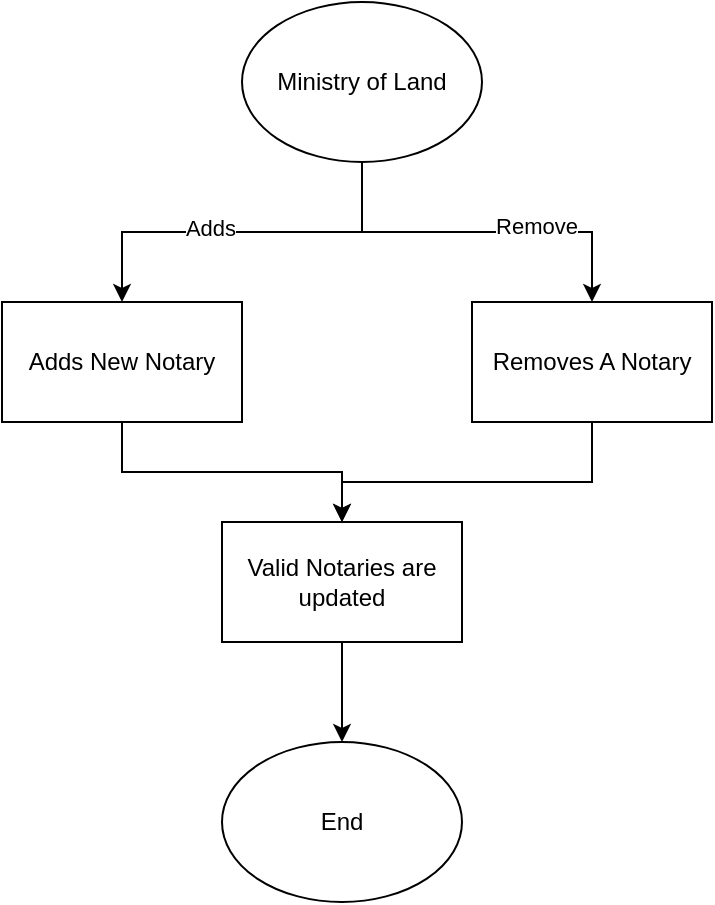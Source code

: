 <mxfile version="20.2.1" type="device"><diagram id="RmO3oDUgIQwsgdagDryO" name="Page-1"><mxGraphModel dx="1038" dy="539" grid="1" gridSize="10" guides="1" tooltips="1" connect="1" arrows="1" fold="1" page="1" pageScale="1" pageWidth="850" pageHeight="1100" math="0" shadow="0"><root><mxCell id="0"/><mxCell id="1" parent="0"/><mxCell id="AF1UCHueKT5o407hxp1A-4" style="edgeStyle=orthogonalEdgeStyle;rounded=0;orthogonalLoop=1;jettySize=auto;html=1;" edge="1" parent="1" source="AF1UCHueKT5o407hxp1A-1" target="AF1UCHueKT5o407hxp1A-2"><mxGeometry relative="1" as="geometry"/></mxCell><mxCell id="AF1UCHueKT5o407hxp1A-6" value="Adds" style="edgeLabel;html=1;align=center;verticalAlign=middle;resizable=0;points=[];" vertex="1" connectable="0" parent="AF1UCHueKT5o407hxp1A-4"><mxGeometry x="0.171" y="-2" relative="1" as="geometry"><mxPoint as="offset"/></mxGeometry></mxCell><mxCell id="AF1UCHueKT5o407hxp1A-5" style="edgeStyle=orthogonalEdgeStyle;rounded=0;orthogonalLoop=1;jettySize=auto;html=1;" edge="1" parent="1" source="AF1UCHueKT5o407hxp1A-1" target="AF1UCHueKT5o407hxp1A-3"><mxGeometry relative="1" as="geometry"/></mxCell><mxCell id="AF1UCHueKT5o407hxp1A-7" value="Remove" style="edgeLabel;html=1;align=center;verticalAlign=middle;resizable=0;points=[];" vertex="1" connectable="0" parent="AF1UCHueKT5o407hxp1A-5"><mxGeometry x="0.317" y="3" relative="1" as="geometry"><mxPoint as="offset"/></mxGeometry></mxCell><mxCell id="AF1UCHueKT5o407hxp1A-1" value="Ministry of Land" style="ellipse;whiteSpace=wrap;html=1;" vertex="1" parent="1"><mxGeometry x="250" y="60" width="120" height="80" as="geometry"/></mxCell><mxCell id="AF1UCHueKT5o407hxp1A-9" style="edgeStyle=orthogonalEdgeStyle;rounded=0;orthogonalLoop=1;jettySize=auto;html=1;" edge="1" parent="1" source="AF1UCHueKT5o407hxp1A-2" target="AF1UCHueKT5o407hxp1A-8"><mxGeometry relative="1" as="geometry"/></mxCell><mxCell id="AF1UCHueKT5o407hxp1A-2" value="Adds New Notary" style="rounded=0;whiteSpace=wrap;html=1;" vertex="1" parent="1"><mxGeometry x="130" y="210" width="120" height="60" as="geometry"/></mxCell><mxCell id="AF1UCHueKT5o407hxp1A-10" style="edgeStyle=orthogonalEdgeStyle;rounded=0;orthogonalLoop=1;jettySize=auto;html=1;" edge="1" parent="1" source="AF1UCHueKT5o407hxp1A-3" target="AF1UCHueKT5o407hxp1A-8"><mxGeometry relative="1" as="geometry"><Array as="points"><mxPoint x="425" y="300"/><mxPoint x="300" y="300"/></Array></mxGeometry></mxCell><mxCell id="AF1UCHueKT5o407hxp1A-3" value="Removes A Notary" style="rounded=0;whiteSpace=wrap;html=1;" vertex="1" parent="1"><mxGeometry x="365" y="210" width="120" height="60" as="geometry"/></mxCell><mxCell id="AF1UCHueKT5o407hxp1A-12" style="edgeStyle=orthogonalEdgeStyle;rounded=0;orthogonalLoop=1;jettySize=auto;html=1;exitX=0.5;exitY=1;exitDx=0;exitDy=0;entryX=0.5;entryY=0;entryDx=0;entryDy=0;" edge="1" parent="1" source="AF1UCHueKT5o407hxp1A-8" target="AF1UCHueKT5o407hxp1A-11"><mxGeometry relative="1" as="geometry"/></mxCell><mxCell id="AF1UCHueKT5o407hxp1A-8" value="Valid Notaries are updated" style="rounded=0;whiteSpace=wrap;html=1;" vertex="1" parent="1"><mxGeometry x="240" y="320" width="120" height="60" as="geometry"/></mxCell><mxCell id="AF1UCHueKT5o407hxp1A-11" value="End" style="ellipse;whiteSpace=wrap;html=1;" vertex="1" parent="1"><mxGeometry x="240" y="430" width="120" height="80" as="geometry"/></mxCell></root></mxGraphModel></diagram></mxfile>